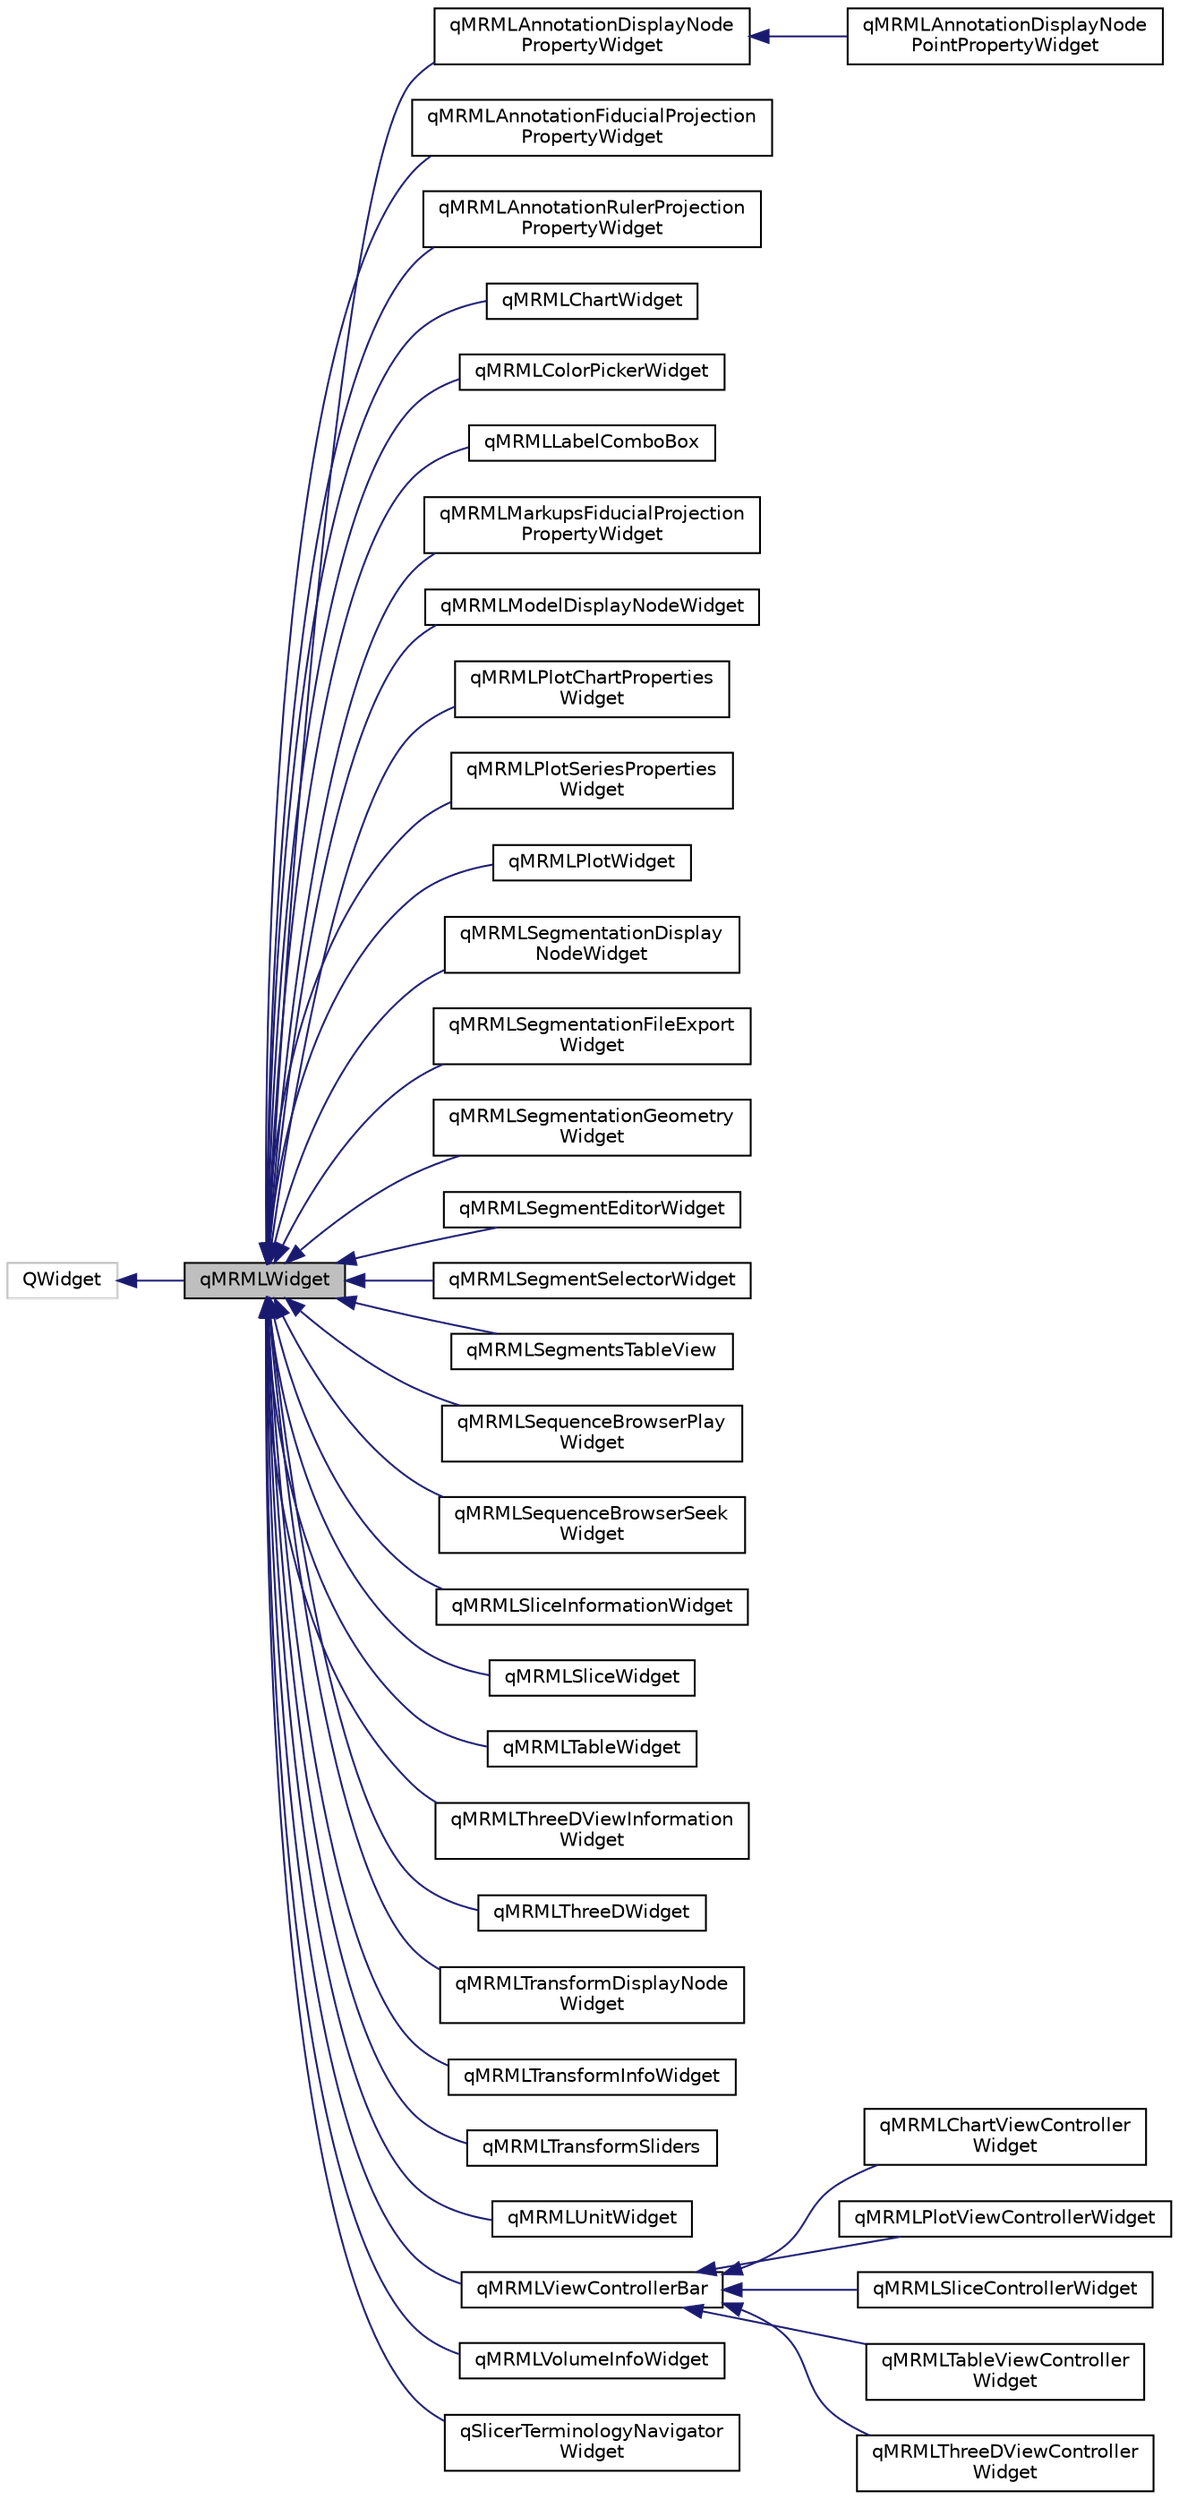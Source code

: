 digraph "qMRMLWidget"
{
  bgcolor="transparent";
  edge [fontname="Helvetica",fontsize="10",labelfontname="Helvetica",labelfontsize="10"];
  node [fontname="Helvetica",fontsize="10",shape=record];
  rankdir="LR";
  Node0 [label="qMRMLWidget",height=0.2,width=0.4,color="black", fillcolor="grey75", style="filled", fontcolor="black"];
  Node1 -> Node0 [dir="back",color="midnightblue",fontsize="10",style="solid",fontname="Helvetica"];
  Node1 [label="QWidget",height=0.2,width=0.4,color="grey75"];
  Node0 -> Node2 [dir="back",color="midnightblue",fontsize="10",style="solid",fontname="Helvetica"];
  Node2 [label="qMRMLAnnotationDisplayNode\lPropertyWidget",height=0.2,width=0.4,color="black",URL="$classqMRMLAnnotationDisplayNodePropertyWidget.html"];
  Node2 -> Node3 [dir="back",color="midnightblue",fontsize="10",style="solid",fontname="Helvetica"];
  Node3 [label="qMRMLAnnotationDisplayNode\lPointPropertyWidget",height=0.2,width=0.4,color="black",URL="$classqMRMLAnnotationDisplayNodePointPropertyWidget.html"];
  Node0 -> Node4 [dir="back",color="midnightblue",fontsize="10",style="solid",fontname="Helvetica"];
  Node4 [label="qMRMLAnnotationFiducialProjection\lPropertyWidget",height=0.2,width=0.4,color="black",URL="$classqMRMLAnnotationFiducialProjectionPropertyWidget.html"];
  Node0 -> Node5 [dir="back",color="midnightblue",fontsize="10",style="solid",fontname="Helvetica"];
  Node5 [label="qMRMLAnnotationRulerProjection\lPropertyWidget",height=0.2,width=0.4,color="black",URL="$classqMRMLAnnotationRulerProjectionPropertyWidget.html"];
  Node0 -> Node6 [dir="back",color="midnightblue",fontsize="10",style="solid",fontname="Helvetica"];
  Node6 [label="qMRMLChartWidget",height=0.2,width=0.4,color="black",URL="$classqMRMLChartWidget.html",tooltip="qMRMLChartWidget is the toplevel charting widget that can be packed in a layout. "];
  Node0 -> Node7 [dir="back",color="midnightblue",fontsize="10",style="solid",fontname="Helvetica"];
  Node7 [label="qMRMLColorPickerWidget",height=0.2,width=0.4,color="black",URL="$classqMRMLColorPickerWidget.html"];
  Node0 -> Node8 [dir="back",color="midnightblue",fontsize="10",style="solid",fontname="Helvetica"];
  Node8 [label="qMRMLLabelComboBox",height=0.2,width=0.4,color="black",URL="$classqMRMLLabelComboBox.html"];
  Node0 -> Node9 [dir="back",color="midnightblue",fontsize="10",style="solid",fontname="Helvetica"];
  Node9 [label="qMRMLMarkupsFiducialProjection\lPropertyWidget",height=0.2,width=0.4,color="black",URL="$classqMRMLMarkupsFiducialProjectionPropertyWidget.html"];
  Node0 -> Node10 [dir="back",color="midnightblue",fontsize="10",style="solid",fontname="Helvetica"];
  Node10 [label="qMRMLModelDisplayNodeWidget",height=0.2,width=0.4,color="black",URL="$classqMRMLModelDisplayNodeWidget.html"];
  Node0 -> Node11 [dir="back",color="midnightblue",fontsize="10",style="solid",fontname="Helvetica"];
  Node11 [label="qMRMLPlotChartProperties\lWidget",height=0.2,width=0.4,color="black",URL="$classqMRMLPlotChartPropertiesWidget.html"];
  Node0 -> Node12 [dir="back",color="midnightblue",fontsize="10",style="solid",fontname="Helvetica"];
  Node12 [label="qMRMLPlotSeriesProperties\lWidget",height=0.2,width=0.4,color="black",URL="$classqMRMLPlotSeriesPropertiesWidget.html"];
  Node0 -> Node13 [dir="back",color="midnightblue",fontsize="10",style="solid",fontname="Helvetica"];
  Node13 [label="qMRMLPlotWidget",height=0.2,width=0.4,color="black",URL="$classqMRMLPlotWidget.html",tooltip="qMRMLPlotWidget is the toplevel Plotting widget that can be packed in a layout. "];
  Node0 -> Node14 [dir="back",color="midnightblue",fontsize="10",style="solid",fontname="Helvetica"];
  Node14 [label="qMRMLSegmentationDisplay\lNodeWidget",height=0.2,width=0.4,color="black",URL="$classqMRMLSegmentationDisplayNodeWidget.html",tooltip="Qt widget for selecting a single segment from a segmentation. If multiple segments are needed..."];
  Node0 -> Node15 [dir="back",color="midnightblue",fontsize="10",style="solid",fontname="Helvetica"];
  Node15 [label="qMRMLSegmentationFileExport\lWidget",height=0.2,width=0.4,color="black",URL="$classqMRMLSegmentationFileExportWidget.html",tooltip="Qt widget for selecting a single segment from a segmentation. If multiple segments are needed..."];
  Node0 -> Node16 [dir="back",color="midnightblue",fontsize="10",style="solid",fontname="Helvetica"];
  Node16 [label="qMRMLSegmentationGeometry\lWidget",height=0.2,width=0.4,color="black",URL="$classqMRMLSegmentationGeometryWidget.html"];
  Node0 -> Node17 [dir="back",color="midnightblue",fontsize="10",style="solid",fontname="Helvetica"];
  Node17 [label="qMRMLSegmentEditorWidget",height=0.2,width=0.4,color="black",URL="$classqMRMLSegmentEditorWidget.html",tooltip="Qt widget for editing a segment from a segmentation using Editor effects.Widget for editing segmentat..."];
  Node0 -> Node18 [dir="back",color="midnightblue",fontsize="10",style="solid",fontname="Helvetica"];
  Node18 [label="qMRMLSegmentSelectorWidget",height=0.2,width=0.4,color="black",URL="$classqMRMLSegmentSelectorWidget.html",tooltip="Qt widget for selecting a single segment from a segmentation. If multiple segments are needed..."];
  Node0 -> Node19 [dir="back",color="midnightblue",fontsize="10",style="solid",fontname="Helvetica"];
  Node19 [label="qMRMLSegmentsTableView",height=0.2,width=0.4,color="black",URL="$classqMRMLSegmentsTableView.html"];
  Node0 -> Node20 [dir="back",color="midnightblue",fontsize="10",style="solid",fontname="Helvetica"];
  Node20 [label="qMRMLSequenceBrowserPlay\lWidget",height=0.2,width=0.4,color="black",URL="$classqMRMLSequenceBrowserPlayWidget.html"];
  Node0 -> Node21 [dir="back",color="midnightblue",fontsize="10",style="solid",fontname="Helvetica"];
  Node21 [label="qMRMLSequenceBrowserSeek\lWidget",height=0.2,width=0.4,color="black",URL="$classqMRMLSequenceBrowserSeekWidget.html"];
  Node0 -> Node22 [dir="back",color="midnightblue",fontsize="10",style="solid",fontname="Helvetica"];
  Node22 [label="qMRMLSliceInformationWidget",height=0.2,width=0.4,color="black",URL="$classqMRMLSliceInformationWidget.html"];
  Node0 -> Node23 [dir="back",color="midnightblue",fontsize="10",style="solid",fontname="Helvetica"];
  Node23 [label="qMRMLSliceWidget",height=0.2,width=0.4,color="black",URL="$classqMRMLSliceWidget.html"];
  Node0 -> Node24 [dir="back",color="midnightblue",fontsize="10",style="solid",fontname="Helvetica"];
  Node24 [label="qMRMLTableWidget",height=0.2,width=0.4,color="black",URL="$classqMRMLTableWidget.html",tooltip="qMRMLTableWidget is the toplevel table widget that can be packed in a layout. "];
  Node0 -> Node25 [dir="back",color="midnightblue",fontsize="10",style="solid",fontname="Helvetica"];
  Node25 [label="qMRMLThreeDViewInformation\lWidget",height=0.2,width=0.4,color="black",URL="$classqMRMLThreeDViewInformationWidget.html"];
  Node0 -> Node26 [dir="back",color="midnightblue",fontsize="10",style="solid",fontname="Helvetica"];
  Node26 [label="qMRMLThreeDWidget",height=0.2,width=0.4,color="black",URL="$classqMRMLThreeDWidget.html"];
  Node0 -> Node27 [dir="back",color="midnightblue",fontsize="10",style="solid",fontname="Helvetica"];
  Node27 [label="qMRMLTransformDisplayNode\lWidget",height=0.2,width=0.4,color="black",URL="$classqMRMLTransformDisplayNodeWidget.html"];
  Node0 -> Node28 [dir="back",color="midnightblue",fontsize="10",style="solid",fontname="Helvetica"];
  Node28 [label="qMRMLTransformInfoWidget",height=0.2,width=0.4,color="black",URL="$classqMRMLTransformInfoWidget.html"];
  Node0 -> Node29 [dir="back",color="midnightblue",fontsize="10",style="solid",fontname="Helvetica"];
  Node29 [label="qMRMLTransformSliders",height=0.2,width=0.4,color="black",URL="$classqMRMLTransformSliders.html"];
  Node0 -> Node30 [dir="back",color="midnightblue",fontsize="10",style="solid",fontname="Helvetica"];
  Node30 [label="qMRMLUnitWidget",height=0.2,width=0.4,color="black",URL="$classqMRMLUnitWidget.html"];
  Node0 -> Node31 [dir="back",color="midnightblue",fontsize="10",style="solid",fontname="Helvetica"];
  Node31 [label="qMRMLViewControllerBar",height=0.2,width=0.4,color="black",URL="$classqMRMLViewControllerBar.html"];
  Node31 -> Node32 [dir="back",color="midnightblue",fontsize="10",style="solid",fontname="Helvetica"];
  Node32 [label="qMRMLChartViewController\lWidget",height=0.2,width=0.4,color="black",URL="$classqMRMLChartViewControllerWidget.html"];
  Node31 -> Node33 [dir="back",color="midnightblue",fontsize="10",style="solid",fontname="Helvetica"];
  Node33 [label="qMRMLPlotViewControllerWidget",height=0.2,width=0.4,color="black",URL="$classqMRMLPlotViewControllerWidget.html"];
  Node31 -> Node34 [dir="back",color="midnightblue",fontsize="10",style="solid",fontname="Helvetica"];
  Node34 [label="qMRMLSliceControllerWidget",height=0.2,width=0.4,color="black",URL="$classqMRMLSliceControllerWidget.html"];
  Node31 -> Node35 [dir="back",color="midnightblue",fontsize="10",style="solid",fontname="Helvetica"];
  Node35 [label="qMRMLTableViewController\lWidget",height=0.2,width=0.4,color="black",URL="$classqMRMLTableViewControllerWidget.html"];
  Node31 -> Node36 [dir="back",color="midnightblue",fontsize="10",style="solid",fontname="Helvetica"];
  Node36 [label="qMRMLThreeDViewController\lWidget",height=0.2,width=0.4,color="black",URL="$classqMRMLThreeDViewControllerWidget.html"];
  Node0 -> Node37 [dir="back",color="midnightblue",fontsize="10",style="solid",fontname="Helvetica"];
  Node37 [label="qMRMLVolumeInfoWidget",height=0.2,width=0.4,color="black",URL="$classqMRMLVolumeInfoWidget.html"];
  Node0 -> Node38 [dir="back",color="midnightblue",fontsize="10",style="solid",fontname="Helvetica"];
  Node38 [label="qSlicerTerminologyNavigator\lWidget",height=0.2,width=0.4,color="black",URL="$classqSlicerTerminologyNavigatorWidget.html",tooltip="Qt widget for browsing a terminology dictionary. DICOM properties of the selected entry can also be s..."];
}
